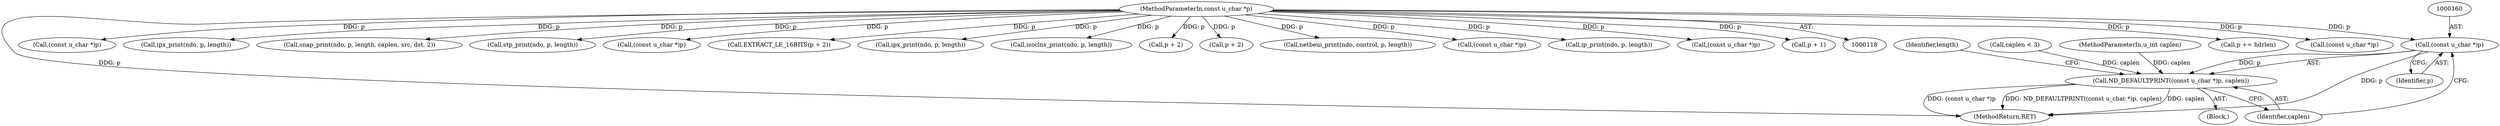 digraph "0_tcpdump_1dcd10aceabbc03bf571ea32b892c522cbe923de_10@pointer" {
"1000159" [label="(Call,(const u_char *)p)"];
"1000120" [label="(MethodParameterIn,const u_char *p)"];
"1000158" [label="(Call,ND_DEFAULTPRINT((const u_char *)p, caplen))"];
"1000327" [label="(Call,p += hdrlen)"];
"1000162" [label="(Identifier,caplen)"];
"1000153" [label="(Block,)"];
"1000161" [label="(Identifier,p)"];
"1000754" [label="(MethodReturn,RET)"];
"1000206" [label="(Call,(const u_char *)p)"];
"1000636" [label="(Call,(const u_char *)p)"];
"1000257" [label="(Call,ipx_print(ndo, p, length))"];
"1000351" [label="(Call,snap_print(ndo, p, length, caplen, src, dst, 2))"];
"1000164" [label="(Identifier,length)"];
"1000383" [label="(Call,stp_print(ndo, p, length))"];
"1000222" [label="(Call,(const u_char *)p)"];
"1000230" [label="(Call,EXTRACT_LE_16BITS(p + 2))"];
"1000134" [label="(Call,caplen < 3)"];
"1000122" [label="(MethodParameterIn,u_int caplen)"];
"1000429" [label="(Call,ipx_print(ndo, p, length))"];
"1000473" [label="(Call,isoclns_print(ndo, p, length))"];
"1000178" [label="(Call,p + 2)"];
"1000231" [label="(Call,p + 2)"];
"1000158" [label="(Call,ND_DEFAULTPRINT((const u_char *)p, caplen))"];
"1000120" [label="(MethodParameterIn,const u_char *p)"];
"1000453" [label="(Call,netbeui_print(ndo, control, p, length))"];
"1000159" [label="(Call,(const u_char *)p)"];
"1000143" [label="(Call,(const u_char *)p)"];
"1000402" [label="(Call,ip_print(ndo, p, length))"];
"1000666" [label="(Call,(const u_char *)p)"];
"1000172" [label="(Call,p + 1)"];
"1000159" -> "1000158"  [label="AST: "];
"1000159" -> "1000161"  [label="CFG: "];
"1000160" -> "1000159"  [label="AST: "];
"1000161" -> "1000159"  [label="AST: "];
"1000162" -> "1000159"  [label="CFG: "];
"1000159" -> "1000754"  [label="DDG: p"];
"1000159" -> "1000158"  [label="DDG: p"];
"1000120" -> "1000159"  [label="DDG: p"];
"1000120" -> "1000118"  [label="AST: "];
"1000120" -> "1000754"  [label="DDG: p"];
"1000120" -> "1000143"  [label="DDG: p"];
"1000120" -> "1000172"  [label="DDG: p"];
"1000120" -> "1000178"  [label="DDG: p"];
"1000120" -> "1000206"  [label="DDG: p"];
"1000120" -> "1000222"  [label="DDG: p"];
"1000120" -> "1000230"  [label="DDG: p"];
"1000120" -> "1000231"  [label="DDG: p"];
"1000120" -> "1000257"  [label="DDG: p"];
"1000120" -> "1000327"  [label="DDG: p"];
"1000120" -> "1000351"  [label="DDG: p"];
"1000120" -> "1000383"  [label="DDG: p"];
"1000120" -> "1000402"  [label="DDG: p"];
"1000120" -> "1000429"  [label="DDG: p"];
"1000120" -> "1000453"  [label="DDG: p"];
"1000120" -> "1000473"  [label="DDG: p"];
"1000120" -> "1000636"  [label="DDG: p"];
"1000120" -> "1000666"  [label="DDG: p"];
"1000158" -> "1000153"  [label="AST: "];
"1000158" -> "1000162"  [label="CFG: "];
"1000162" -> "1000158"  [label="AST: "];
"1000164" -> "1000158"  [label="CFG: "];
"1000158" -> "1000754"  [label="DDG: (const u_char *)p"];
"1000158" -> "1000754"  [label="DDG: ND_DEFAULTPRINT((const u_char *)p, caplen)"];
"1000158" -> "1000754"  [label="DDG: caplen"];
"1000134" -> "1000158"  [label="DDG: caplen"];
"1000122" -> "1000158"  [label="DDG: caplen"];
}
